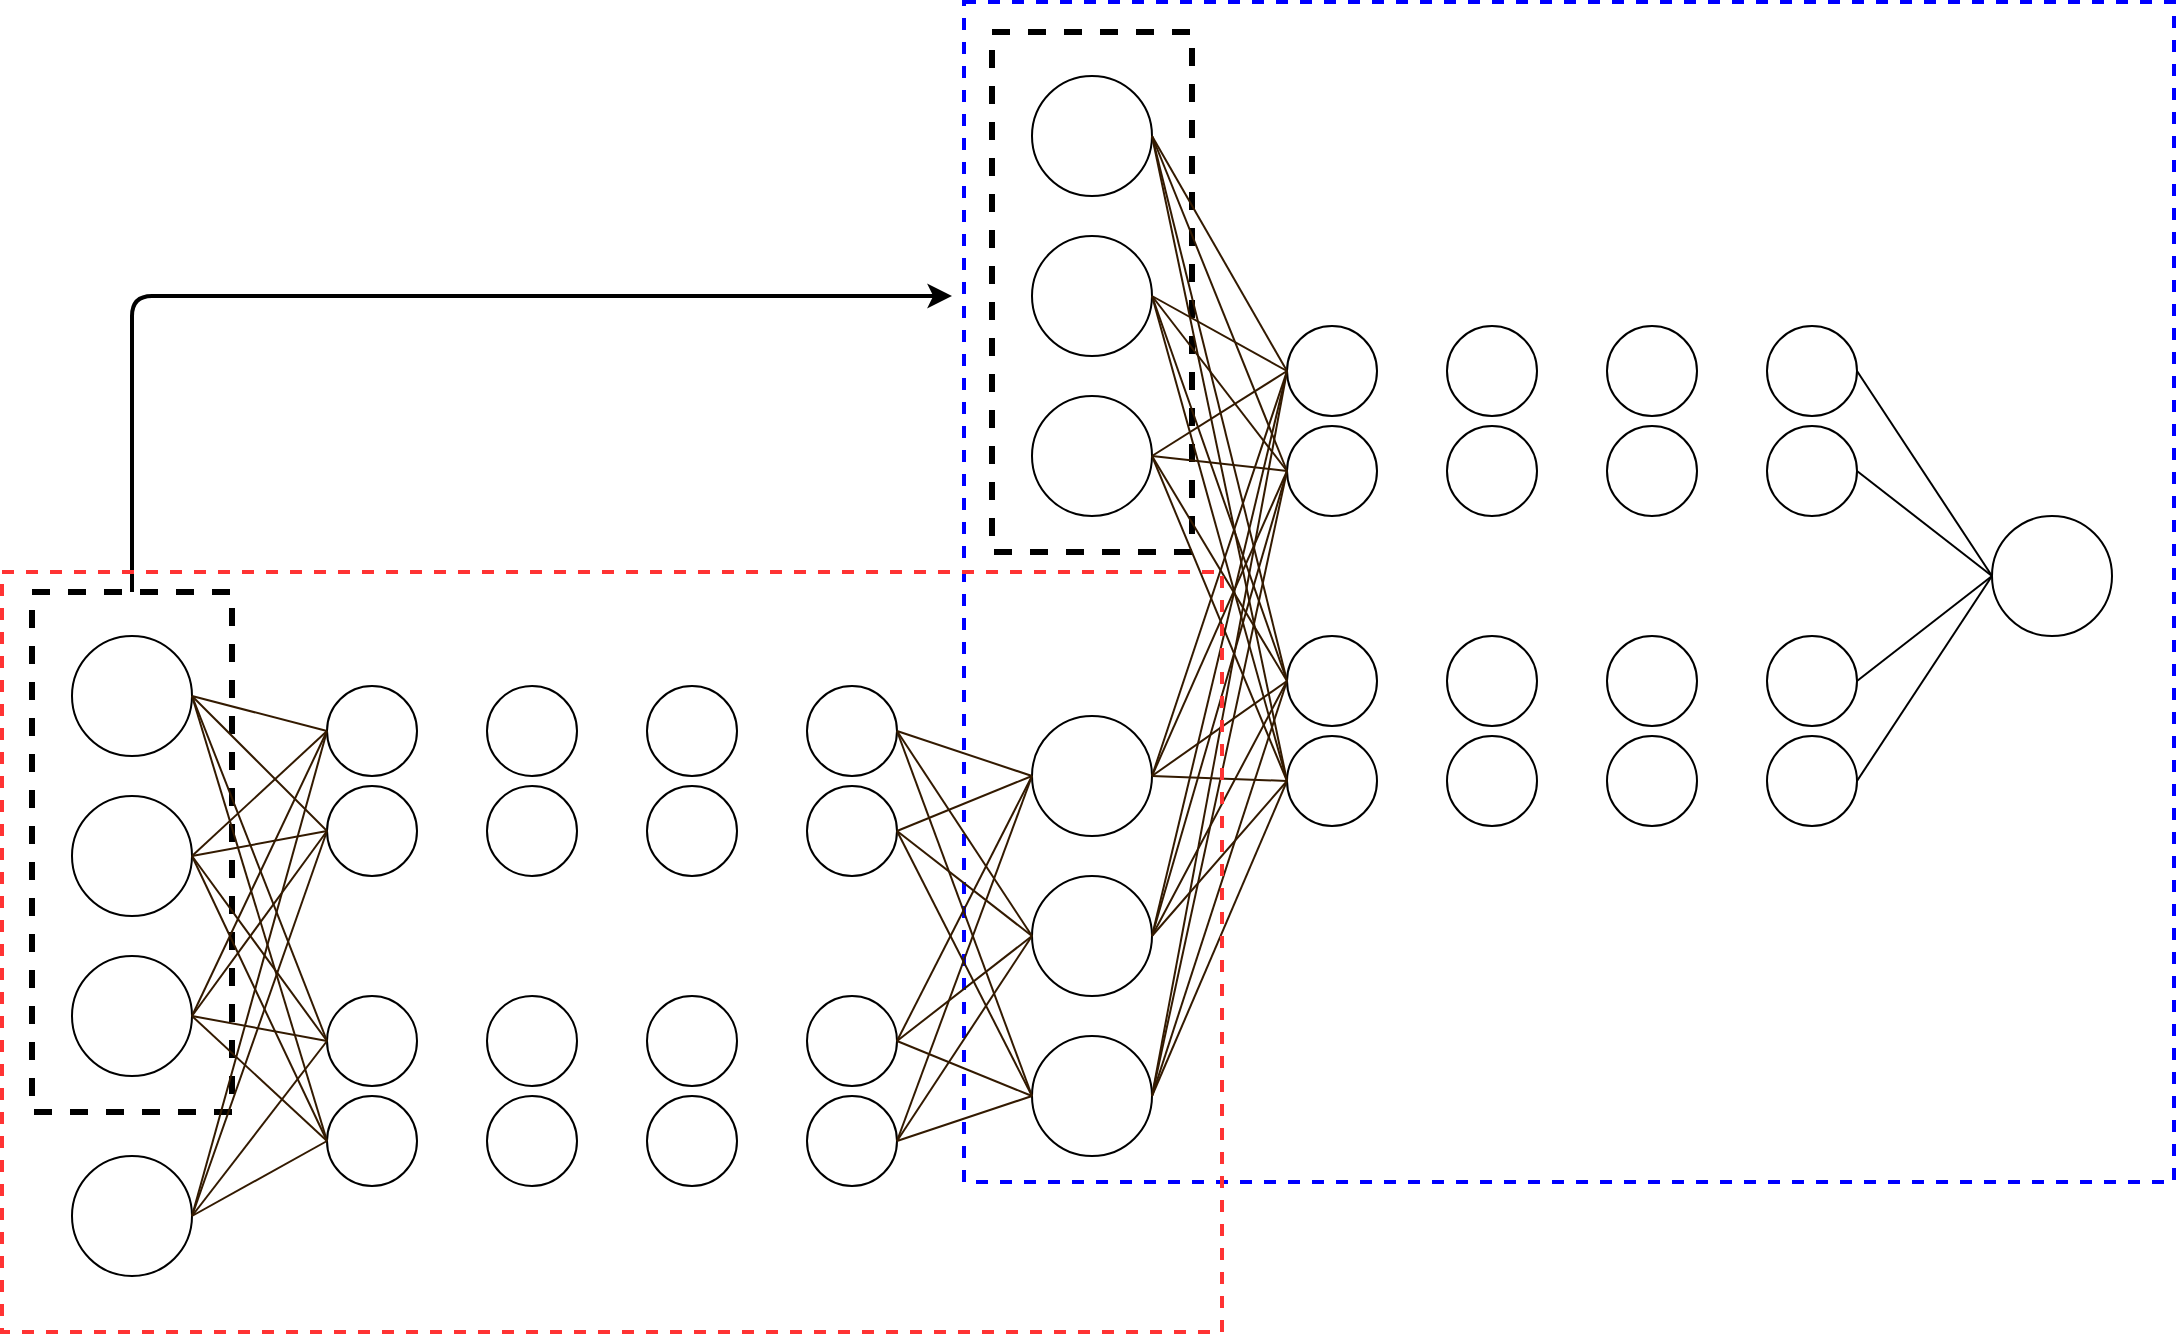 <mxfile version="15.1.4" type="github">
  <diagram id="Q3dzWEZGffisFMrJan4V" name="Page-1">
    <mxGraphModel dx="1422" dy="749" grid="0" gridSize="10" guides="1" tooltips="1" connect="1" arrows="1" fold="1" page="0" pageScale="1" pageWidth="1100" pageHeight="850" math="0" shadow="0">
      <root>
        <mxCell id="0" />
        <mxCell id="1" parent="0" />
        <mxCell id="KTEhq3X3tkaiahgWx3Sp-8" value="" style="ellipse;whiteSpace=wrap;html=1;aspect=fixed;" parent="1" vertex="1">
          <mxGeometry x="50" y="390" width="60" height="60" as="geometry" />
        </mxCell>
        <mxCell id="KTEhq3X3tkaiahgWx3Sp-13" value="" style="ellipse;whiteSpace=wrap;html=1;aspect=fixed;" parent="1" vertex="1">
          <mxGeometry x="50" y="470" width="60" height="60" as="geometry" />
        </mxCell>
        <mxCell id="KTEhq3X3tkaiahgWx3Sp-14" value="" style="ellipse;whiteSpace=wrap;html=1;aspect=fixed;" parent="1" vertex="1">
          <mxGeometry x="50" y="550" width="60" height="60" as="geometry" />
        </mxCell>
        <mxCell id="KTEhq3X3tkaiahgWx3Sp-15" value="" style="ellipse;whiteSpace=wrap;html=1;aspect=fixed;" parent="1" vertex="1">
          <mxGeometry x="50" y="650" width="60" height="60" as="geometry" />
        </mxCell>
        <mxCell id="KTEhq3X3tkaiahgWx3Sp-44" value="" style="ellipse;whiteSpace=wrap;html=1;aspect=fixed;" parent="1" vertex="1">
          <mxGeometry x="530" y="430" width="60" height="60" as="geometry" />
        </mxCell>
        <mxCell id="KTEhq3X3tkaiahgWx3Sp-45" value="" style="ellipse;whiteSpace=wrap;html=1;aspect=fixed;" parent="1" vertex="1">
          <mxGeometry x="530" y="510" width="60" height="60" as="geometry" />
        </mxCell>
        <mxCell id="KTEhq3X3tkaiahgWx3Sp-46" value="" style="ellipse;whiteSpace=wrap;html=1;aspect=fixed;" parent="1" vertex="1">
          <mxGeometry x="530" y="590" width="60" height="60" as="geometry" />
        </mxCell>
        <mxCell id="KTEhq3X3tkaiahgWx3Sp-48" value="" style="ellipse;whiteSpace=wrap;html=1;aspect=fixed;" parent="1" vertex="1">
          <mxGeometry x="530" y="110" width="60" height="60" as="geometry" />
        </mxCell>
        <mxCell id="KTEhq3X3tkaiahgWx3Sp-49" value="" style="ellipse;whiteSpace=wrap;html=1;aspect=fixed;" parent="1" vertex="1">
          <mxGeometry x="530" y="190" width="60" height="60" as="geometry" />
        </mxCell>
        <mxCell id="KTEhq3X3tkaiahgWx3Sp-50" value="" style="ellipse;whiteSpace=wrap;html=1;aspect=fixed;" parent="1" vertex="1">
          <mxGeometry x="530" y="270" width="60" height="60" as="geometry" />
        </mxCell>
        <mxCell id="KTEhq3X3tkaiahgWx3Sp-70" value="" style="ellipse;whiteSpace=wrap;html=1;aspect=fixed;" parent="1" vertex="1">
          <mxGeometry x="1010" y="330" width="60" height="60" as="geometry" />
        </mxCell>
        <mxCell id="KTEhq3X3tkaiahgWx3Sp-72" value="" style="edgeStyle=orthogonalEdgeStyle;endArrow=classic;html=1;exitX=0.5;exitY=0;exitDx=0;exitDy=0;rounded=1;strokeWidth=2;" parent="1" source="KTEhq3X3tkaiahgWx3Sp-73" edge="1">
          <mxGeometry width="50" height="50" relative="1" as="geometry">
            <mxPoint x="80" y="370" as="sourcePoint" />
            <mxPoint x="490" y="220" as="targetPoint" />
            <Array as="points">
              <mxPoint x="80" y="220" />
            </Array>
          </mxGeometry>
        </mxCell>
        <mxCell id="KTEhq3X3tkaiahgWx3Sp-73" value="" style="rounded=0;whiteSpace=wrap;html=1;gradientColor=none;fillColor=none;dashed=1;strokeWidth=3;" parent="1" vertex="1">
          <mxGeometry x="30" y="368" width="100" height="260" as="geometry" />
        </mxCell>
        <mxCell id="KTEhq3X3tkaiahgWx3Sp-74" value="" style="rounded=0;whiteSpace=wrap;html=1;gradientColor=none;fillColor=none;dashed=1;strokeWidth=3;" parent="1" vertex="1">
          <mxGeometry x="510" y="88" width="100" height="260" as="geometry" />
        </mxCell>
        <mxCell id="KTEhq3X3tkaiahgWx3Sp-243" value="" style="ellipse;whiteSpace=wrap;html=1;aspect=fixed;" parent="1" vertex="1">
          <mxGeometry x="417.5" y="415" width="45" height="45" as="geometry" />
        </mxCell>
        <mxCell id="KTEhq3X3tkaiahgWx3Sp-258" value="" style="ellipse;whiteSpace=wrap;html=1;aspect=fixed;" parent="1" vertex="1">
          <mxGeometry x="337.5" y="415" width="45" height="45" as="geometry" />
        </mxCell>
        <mxCell id="KTEhq3X3tkaiahgWx3Sp-259" value="" style="ellipse;whiteSpace=wrap;html=1;aspect=fixed;" parent="1" vertex="1">
          <mxGeometry x="257.5" y="415" width="45" height="45" as="geometry" />
        </mxCell>
        <mxCell id="KTEhq3X3tkaiahgWx3Sp-260" value="" style="ellipse;whiteSpace=wrap;html=1;aspect=fixed;" parent="1" vertex="1">
          <mxGeometry x="177.5" y="415" width="45" height="45" as="geometry" />
        </mxCell>
        <mxCell id="KTEhq3X3tkaiahgWx3Sp-261" value="" style="ellipse;whiteSpace=wrap;html=1;aspect=fixed;" parent="1" vertex="1">
          <mxGeometry x="417.5" y="465" width="45" height="45" as="geometry" />
        </mxCell>
        <mxCell id="KTEhq3X3tkaiahgWx3Sp-262" value="" style="ellipse;whiteSpace=wrap;html=1;aspect=fixed;" parent="1" vertex="1">
          <mxGeometry x="337.5" y="465" width="45" height="45" as="geometry" />
        </mxCell>
        <mxCell id="KTEhq3X3tkaiahgWx3Sp-263" value="" style="ellipse;whiteSpace=wrap;html=1;aspect=fixed;" parent="1" vertex="1">
          <mxGeometry x="257.5" y="465" width="45" height="45" as="geometry" />
        </mxCell>
        <mxCell id="KTEhq3X3tkaiahgWx3Sp-264" value="" style="ellipse;whiteSpace=wrap;html=1;aspect=fixed;" parent="1" vertex="1">
          <mxGeometry x="177.5" y="465" width="45" height="45" as="geometry" />
        </mxCell>
        <mxCell id="KTEhq3X3tkaiahgWx3Sp-265" value="" style="ellipse;whiteSpace=wrap;html=1;aspect=fixed;" parent="1" vertex="1">
          <mxGeometry x="417.5" y="620" width="45" height="45" as="geometry" />
        </mxCell>
        <mxCell id="KTEhq3X3tkaiahgWx3Sp-266" value="" style="ellipse;whiteSpace=wrap;html=1;aspect=fixed;" parent="1" vertex="1">
          <mxGeometry x="337.5" y="620" width="45" height="45" as="geometry" />
        </mxCell>
        <mxCell id="KTEhq3X3tkaiahgWx3Sp-267" value="" style="ellipse;whiteSpace=wrap;html=1;aspect=fixed;" parent="1" vertex="1">
          <mxGeometry x="257.5" y="620" width="45" height="45" as="geometry" />
        </mxCell>
        <mxCell id="KTEhq3X3tkaiahgWx3Sp-268" value="" style="ellipse;whiteSpace=wrap;html=1;aspect=fixed;" parent="1" vertex="1">
          <mxGeometry x="177.5" y="620" width="45" height="45" as="geometry" />
        </mxCell>
        <mxCell id="KTEhq3X3tkaiahgWx3Sp-269" value="" style="ellipse;whiteSpace=wrap;html=1;aspect=fixed;" parent="1" vertex="1">
          <mxGeometry x="417.5" y="570" width="45" height="45" as="geometry" />
        </mxCell>
        <mxCell id="KTEhq3X3tkaiahgWx3Sp-270" value="" style="ellipse;whiteSpace=wrap;html=1;aspect=fixed;" parent="1" vertex="1">
          <mxGeometry x="337.5" y="570" width="45" height="45" as="geometry" />
        </mxCell>
        <mxCell id="KTEhq3X3tkaiahgWx3Sp-271" value="" style="ellipse;whiteSpace=wrap;html=1;aspect=fixed;" parent="1" vertex="1">
          <mxGeometry x="257.5" y="570" width="45" height="45" as="geometry" />
        </mxCell>
        <mxCell id="KTEhq3X3tkaiahgWx3Sp-272" value="" style="ellipse;whiteSpace=wrap;html=1;aspect=fixed;" parent="1" vertex="1">
          <mxGeometry x="177.5" y="570" width="45" height="45" as="geometry" />
        </mxCell>
        <mxCell id="KTEhq3X3tkaiahgWx3Sp-274" value="" style="ellipse;whiteSpace=wrap;html=1;aspect=fixed;" parent="1" vertex="1">
          <mxGeometry x="897.5" y="235" width="45" height="45" as="geometry" />
        </mxCell>
        <mxCell id="KTEhq3X3tkaiahgWx3Sp-275" value="" style="ellipse;whiteSpace=wrap;html=1;aspect=fixed;" parent="1" vertex="1">
          <mxGeometry x="817.5" y="235" width="45" height="45" as="geometry" />
        </mxCell>
        <mxCell id="KTEhq3X3tkaiahgWx3Sp-276" value="" style="ellipse;whiteSpace=wrap;html=1;aspect=fixed;" parent="1" vertex="1">
          <mxGeometry x="737.5" y="235" width="45" height="45" as="geometry" />
        </mxCell>
        <mxCell id="KTEhq3X3tkaiahgWx3Sp-277" value="" style="ellipse;whiteSpace=wrap;html=1;aspect=fixed;" parent="1" vertex="1">
          <mxGeometry x="657.5" y="235" width="45" height="45" as="geometry" />
        </mxCell>
        <mxCell id="KTEhq3X3tkaiahgWx3Sp-278" value="" style="ellipse;whiteSpace=wrap;html=1;aspect=fixed;" parent="1" vertex="1">
          <mxGeometry x="897.5" y="285" width="45" height="45" as="geometry" />
        </mxCell>
        <mxCell id="KTEhq3X3tkaiahgWx3Sp-279" value="" style="ellipse;whiteSpace=wrap;html=1;aspect=fixed;" parent="1" vertex="1">
          <mxGeometry x="817.5" y="285" width="45" height="45" as="geometry" />
        </mxCell>
        <mxCell id="KTEhq3X3tkaiahgWx3Sp-280" value="" style="ellipse;whiteSpace=wrap;html=1;aspect=fixed;" parent="1" vertex="1">
          <mxGeometry x="737.5" y="285" width="45" height="45" as="geometry" />
        </mxCell>
        <mxCell id="KTEhq3X3tkaiahgWx3Sp-281" value="" style="ellipse;whiteSpace=wrap;html=1;aspect=fixed;" parent="1" vertex="1">
          <mxGeometry x="657.5" y="285" width="45" height="45" as="geometry" />
        </mxCell>
        <mxCell id="KTEhq3X3tkaiahgWx3Sp-282" value="" style="ellipse;whiteSpace=wrap;html=1;aspect=fixed;" parent="1" vertex="1">
          <mxGeometry x="897.5" y="440" width="45" height="45" as="geometry" />
        </mxCell>
        <mxCell id="KTEhq3X3tkaiahgWx3Sp-283" value="" style="ellipse;whiteSpace=wrap;html=1;aspect=fixed;" parent="1" vertex="1">
          <mxGeometry x="817.5" y="440" width="45" height="45" as="geometry" />
        </mxCell>
        <mxCell id="KTEhq3X3tkaiahgWx3Sp-284" value="" style="ellipse;whiteSpace=wrap;html=1;aspect=fixed;" parent="1" vertex="1">
          <mxGeometry x="737.5" y="440" width="45" height="45" as="geometry" />
        </mxCell>
        <mxCell id="KTEhq3X3tkaiahgWx3Sp-285" value="" style="ellipse;whiteSpace=wrap;html=1;aspect=fixed;" parent="1" vertex="1">
          <mxGeometry x="657.5" y="440" width="45" height="45" as="geometry" />
        </mxCell>
        <mxCell id="KTEhq3X3tkaiahgWx3Sp-286" value="" style="ellipse;whiteSpace=wrap;html=1;aspect=fixed;" parent="1" vertex="1">
          <mxGeometry x="897.5" y="390" width="45" height="45" as="geometry" />
        </mxCell>
        <mxCell id="KTEhq3X3tkaiahgWx3Sp-287" value="" style="ellipse;whiteSpace=wrap;html=1;aspect=fixed;" parent="1" vertex="1">
          <mxGeometry x="817.5" y="390" width="45" height="45" as="geometry" />
        </mxCell>
        <mxCell id="KTEhq3X3tkaiahgWx3Sp-288" value="" style="ellipse;whiteSpace=wrap;html=1;aspect=fixed;" parent="1" vertex="1">
          <mxGeometry x="737.5" y="390" width="45" height="45" as="geometry" />
        </mxCell>
        <mxCell id="KTEhq3X3tkaiahgWx3Sp-289" value="" style="ellipse;whiteSpace=wrap;html=1;aspect=fixed;" parent="1" vertex="1">
          <mxGeometry x="657.5" y="390" width="45" height="45" as="geometry" />
        </mxCell>
        <mxCell id="KTEhq3X3tkaiahgWx3Sp-291" value="" style="rounded=0;whiteSpace=wrap;html=1;gradientColor=none;fillColor=none;strokeWidth=2;strokeColor=#0000FF;dashed=1;" parent="1" vertex="1">
          <mxGeometry x="496" y="73" width="605" height="590" as="geometry" />
        </mxCell>
        <mxCell id="KTEhq3X3tkaiahgWx3Sp-295" value="" style="endArrow=none;html=1;exitX=1;exitY=0.5;exitDx=0;exitDy=0;entryX=0;entryY=0.5;entryDx=0;entryDy=0;strokeColor=#331A00;" parent="1" source="KTEhq3X3tkaiahgWx3Sp-8" target="KTEhq3X3tkaiahgWx3Sp-260" edge="1">
          <mxGeometry width="50" height="50" relative="1" as="geometry">
            <mxPoint x="190" y="360" as="sourcePoint" />
            <mxPoint x="240" y="470" as="targetPoint" />
          </mxGeometry>
        </mxCell>
        <mxCell id="KTEhq3X3tkaiahgWx3Sp-296" value="" style="endArrow=none;html=1;entryX=0;entryY=0.5;entryDx=0;entryDy=0;strokeColor=#331A00;" parent="1" target="KTEhq3X3tkaiahgWx3Sp-264" edge="1">
          <mxGeometry width="50" height="50" relative="1" as="geometry">
            <mxPoint x="110" y="420" as="sourcePoint" />
            <mxPoint x="187.5" y="447.5" as="targetPoint" />
          </mxGeometry>
        </mxCell>
        <mxCell id="KTEhq3X3tkaiahgWx3Sp-297" value="" style="endArrow=none;html=1;entryX=0;entryY=0.5;entryDx=0;entryDy=0;strokeColor=#331A00;" parent="1" target="KTEhq3X3tkaiahgWx3Sp-272" edge="1">
          <mxGeometry width="50" height="50" relative="1" as="geometry">
            <mxPoint x="110" y="420" as="sourcePoint" />
            <mxPoint x="187.5" y="497.5" as="targetPoint" />
          </mxGeometry>
        </mxCell>
        <mxCell id="KTEhq3X3tkaiahgWx3Sp-298" value="" style="endArrow=none;html=1;entryX=0;entryY=0.5;entryDx=0;entryDy=0;strokeColor=#331A00;" parent="1" target="KTEhq3X3tkaiahgWx3Sp-268" edge="1">
          <mxGeometry width="50" height="50" relative="1" as="geometry">
            <mxPoint x="110" y="420" as="sourcePoint" />
            <mxPoint x="187.5" y="602.5" as="targetPoint" />
          </mxGeometry>
        </mxCell>
        <mxCell id="KTEhq3X3tkaiahgWx3Sp-300" value="" style="endArrow=none;html=1;entryX=0;entryY=0.5;entryDx=0;entryDy=0;exitX=1;exitY=0.5;exitDx=0;exitDy=0;strokeColor=#331A00;" parent="1" source="KTEhq3X3tkaiahgWx3Sp-13" target="KTEhq3X3tkaiahgWx3Sp-264" edge="1">
          <mxGeometry width="50" height="50" relative="1" as="geometry">
            <mxPoint x="120" y="510" as="sourcePoint" />
            <mxPoint x="187.5" y="447.5" as="targetPoint" />
          </mxGeometry>
        </mxCell>
        <mxCell id="KTEhq3X3tkaiahgWx3Sp-301" value="" style="endArrow=none;html=1;entryX=0;entryY=0.5;entryDx=0;entryDy=0;exitX=1;exitY=0.5;exitDx=0;exitDy=0;strokeColor=#331A00;" parent="1" source="KTEhq3X3tkaiahgWx3Sp-13" target="KTEhq3X3tkaiahgWx3Sp-272" edge="1">
          <mxGeometry width="50" height="50" relative="1" as="geometry">
            <mxPoint x="120" y="510" as="sourcePoint" />
            <mxPoint x="187.5" y="497.5" as="targetPoint" />
          </mxGeometry>
        </mxCell>
        <mxCell id="KTEhq3X3tkaiahgWx3Sp-302" value="" style="endArrow=none;html=1;entryX=0;entryY=0.5;entryDx=0;entryDy=0;exitX=1;exitY=0.5;exitDx=0;exitDy=0;strokeColor=#331A00;" parent="1" source="KTEhq3X3tkaiahgWx3Sp-13" target="KTEhq3X3tkaiahgWx3Sp-268" edge="1">
          <mxGeometry width="50" height="50" relative="1" as="geometry">
            <mxPoint x="120" y="510" as="sourcePoint" />
            <mxPoint x="187.5" y="602.5" as="targetPoint" />
          </mxGeometry>
        </mxCell>
        <mxCell id="KTEhq3X3tkaiahgWx3Sp-303" value="" style="endArrow=none;html=1;entryX=0;entryY=0.5;entryDx=0;entryDy=0;exitX=1;exitY=0.5;exitDx=0;exitDy=0;strokeColor=#331A00;" parent="1" source="KTEhq3X3tkaiahgWx3Sp-14" target="KTEhq3X3tkaiahgWx3Sp-260" edge="1">
          <mxGeometry width="50" height="50" relative="1" as="geometry">
            <mxPoint x="120" y="510" as="sourcePoint" />
            <mxPoint x="187.5" y="447.5" as="targetPoint" />
          </mxGeometry>
        </mxCell>
        <mxCell id="KTEhq3X3tkaiahgWx3Sp-304" value="" style="endArrow=none;html=1;entryX=0;entryY=0.5;entryDx=0;entryDy=0;strokeColor=#331A00;" parent="1" target="KTEhq3X3tkaiahgWx3Sp-264" edge="1">
          <mxGeometry width="50" height="50" relative="1" as="geometry">
            <mxPoint x="110" y="580" as="sourcePoint" />
            <mxPoint x="187.5" y="447.5" as="targetPoint" />
          </mxGeometry>
        </mxCell>
        <mxCell id="KTEhq3X3tkaiahgWx3Sp-305" value="" style="endArrow=none;html=1;entryX=0;entryY=0.5;entryDx=0;entryDy=0;strokeColor=#331A00;" parent="1" target="KTEhq3X3tkaiahgWx3Sp-272" edge="1">
          <mxGeometry width="50" height="50" relative="1" as="geometry">
            <mxPoint x="110" y="580" as="sourcePoint" />
            <mxPoint x="187.5" y="497.5" as="targetPoint" />
          </mxGeometry>
        </mxCell>
        <mxCell id="KTEhq3X3tkaiahgWx3Sp-306" value="" style="endArrow=none;html=1;entryX=0;entryY=0.5;entryDx=0;entryDy=0;exitX=1;exitY=0.5;exitDx=0;exitDy=0;strokeColor=#331A00;" parent="1" source="KTEhq3X3tkaiahgWx3Sp-14" target="KTEhq3X3tkaiahgWx3Sp-268" edge="1">
          <mxGeometry width="50" height="50" relative="1" as="geometry">
            <mxPoint x="120" y="590" as="sourcePoint" />
            <mxPoint x="187.5" y="602.5" as="targetPoint" />
          </mxGeometry>
        </mxCell>
        <mxCell id="KTEhq3X3tkaiahgWx3Sp-307" value="" style="endArrow=none;html=1;entryX=0;entryY=0.5;entryDx=0;entryDy=0;exitX=1;exitY=0.5;exitDx=0;exitDy=0;strokeColor=#331A00;" parent="1" source="KTEhq3X3tkaiahgWx3Sp-15" target="KTEhq3X3tkaiahgWx3Sp-260" edge="1">
          <mxGeometry width="50" height="50" relative="1" as="geometry">
            <mxPoint x="120" y="590" as="sourcePoint" />
            <mxPoint x="187.5" y="447.5" as="targetPoint" />
          </mxGeometry>
        </mxCell>
        <mxCell id="KTEhq3X3tkaiahgWx3Sp-308" value="" style="endArrow=none;html=1;entryX=0;entryY=0.5;entryDx=0;entryDy=0;strokeColor=#331A00;" parent="1" target="KTEhq3X3tkaiahgWx3Sp-264" edge="1">
          <mxGeometry width="50" height="50" relative="1" as="geometry">
            <mxPoint x="110" y="680" as="sourcePoint" />
            <mxPoint x="187.5" y="447.5" as="targetPoint" />
          </mxGeometry>
        </mxCell>
        <mxCell id="KTEhq3X3tkaiahgWx3Sp-309" value="" style="endArrow=none;html=1;entryX=0;entryY=0.5;entryDx=0;entryDy=0;exitX=1;exitY=0.5;exitDx=0;exitDy=0;strokeColor=#331A00;" parent="1" source="KTEhq3X3tkaiahgWx3Sp-15" target="KTEhq3X3tkaiahgWx3Sp-272" edge="1">
          <mxGeometry width="50" height="50" relative="1" as="geometry">
            <mxPoint x="120" y="690" as="sourcePoint" />
            <mxPoint x="187.5" y="497.5" as="targetPoint" />
          </mxGeometry>
        </mxCell>
        <mxCell id="KTEhq3X3tkaiahgWx3Sp-310" value="" style="endArrow=none;html=1;entryX=0;entryY=0.5;entryDx=0;entryDy=0;strokeColor=#331A00;" parent="1" target="KTEhq3X3tkaiahgWx3Sp-268" edge="1">
          <mxGeometry width="50" height="50" relative="1" as="geometry">
            <mxPoint x="110" y="680" as="sourcePoint" />
            <mxPoint x="187.5" y="602.5" as="targetPoint" />
          </mxGeometry>
        </mxCell>
        <mxCell id="KTEhq3X3tkaiahgWx3Sp-311" value="" style="endArrow=none;html=1;entryX=0;entryY=0.5;entryDx=0;entryDy=0;exitX=1;exitY=0.5;exitDx=0;exitDy=0;strokeColor=#331A00;" parent="1" source="KTEhq3X3tkaiahgWx3Sp-243" target="KTEhq3X3tkaiahgWx3Sp-44" edge="1">
          <mxGeometry width="50" height="50" relative="1" as="geometry">
            <mxPoint x="500" y="430" as="sourcePoint" />
            <mxPoint x="530" y="458" as="targetPoint" />
          </mxGeometry>
        </mxCell>
        <mxCell id="KTEhq3X3tkaiahgWx3Sp-312" value="" style="endArrow=none;html=1;entryX=0;entryY=0.5;entryDx=0;entryDy=0;exitX=1;exitY=0.5;exitDx=0;exitDy=0;strokeColor=#331A00;" parent="1" source="KTEhq3X3tkaiahgWx3Sp-243" target="KTEhq3X3tkaiahgWx3Sp-45" edge="1">
          <mxGeometry width="50" height="50" relative="1" as="geometry">
            <mxPoint x="472.5" y="447.5" as="sourcePoint" />
            <mxPoint x="540" y="470" as="targetPoint" />
          </mxGeometry>
        </mxCell>
        <mxCell id="KTEhq3X3tkaiahgWx3Sp-313" value="" style="endArrow=none;html=1;entryX=0;entryY=0.5;entryDx=0;entryDy=0;exitX=1;exitY=0.5;exitDx=0;exitDy=0;strokeColor=#331A00;" parent="1" source="KTEhq3X3tkaiahgWx3Sp-243" target="KTEhq3X3tkaiahgWx3Sp-46" edge="1">
          <mxGeometry width="50" height="50" relative="1" as="geometry">
            <mxPoint x="472.5" y="447.5" as="sourcePoint" />
            <mxPoint x="540" y="550" as="targetPoint" />
          </mxGeometry>
        </mxCell>
        <mxCell id="KTEhq3X3tkaiahgWx3Sp-314" value="" style="endArrow=none;html=1;entryX=0;entryY=0.5;entryDx=0;entryDy=0;exitX=1;exitY=0.5;exitDx=0;exitDy=0;strokeColor=#331A00;" parent="1" source="KTEhq3X3tkaiahgWx3Sp-261" target="KTEhq3X3tkaiahgWx3Sp-44" edge="1">
          <mxGeometry width="50" height="50" relative="1" as="geometry">
            <mxPoint x="472.5" y="447.5" as="sourcePoint" />
            <mxPoint x="540" y="470" as="targetPoint" />
          </mxGeometry>
        </mxCell>
        <mxCell id="KTEhq3X3tkaiahgWx3Sp-315" value="" style="endArrow=none;html=1;entryX=0;entryY=0.5;entryDx=0;entryDy=0;exitX=1;exitY=0.5;exitDx=0;exitDy=0;strokeColor=#331A00;" parent="1" source="KTEhq3X3tkaiahgWx3Sp-269" target="KTEhq3X3tkaiahgWx3Sp-44" edge="1">
          <mxGeometry width="50" height="50" relative="1" as="geometry">
            <mxPoint x="472.5" y="497.5" as="sourcePoint" />
            <mxPoint x="540" y="470" as="targetPoint" />
          </mxGeometry>
        </mxCell>
        <mxCell id="KTEhq3X3tkaiahgWx3Sp-316" value="" style="endArrow=none;html=1;entryX=0;entryY=0.5;entryDx=0;entryDy=0;exitX=1;exitY=0.5;exitDx=0;exitDy=0;strokeColor=#331A00;" parent="1" source="KTEhq3X3tkaiahgWx3Sp-265" target="KTEhq3X3tkaiahgWx3Sp-44" edge="1">
          <mxGeometry width="50" height="50" relative="1" as="geometry">
            <mxPoint x="472.5" y="602.5" as="sourcePoint" />
            <mxPoint x="540" y="470" as="targetPoint" />
          </mxGeometry>
        </mxCell>
        <mxCell id="KTEhq3X3tkaiahgWx3Sp-317" value="" style="endArrow=none;html=1;entryX=0;entryY=0.5;entryDx=0;entryDy=0;exitX=1;exitY=0.5;exitDx=0;exitDy=0;strokeColor=#331A00;" parent="1" source="KTEhq3X3tkaiahgWx3Sp-261" target="KTEhq3X3tkaiahgWx3Sp-45" edge="1">
          <mxGeometry width="50" height="50" relative="1" as="geometry">
            <mxPoint x="472.5" y="497.5" as="sourcePoint" />
            <mxPoint x="540" y="470" as="targetPoint" />
          </mxGeometry>
        </mxCell>
        <mxCell id="KTEhq3X3tkaiahgWx3Sp-318" value="" style="endArrow=none;html=1;entryX=0;entryY=0.5;entryDx=0;entryDy=0;exitX=1;exitY=0.5;exitDx=0;exitDy=0;strokeColor=#331A00;" parent="1" source="KTEhq3X3tkaiahgWx3Sp-261" target="KTEhq3X3tkaiahgWx3Sp-46" edge="1">
          <mxGeometry width="50" height="50" relative="1" as="geometry">
            <mxPoint x="472.5" y="497.5" as="sourcePoint" />
            <mxPoint x="540" y="550" as="targetPoint" />
          </mxGeometry>
        </mxCell>
        <mxCell id="KTEhq3X3tkaiahgWx3Sp-319" value="" style="endArrow=none;html=1;entryX=0;entryY=0.5;entryDx=0;entryDy=0;exitX=1;exitY=0.5;exitDx=0;exitDy=0;strokeColor=#331A00;" parent="1" source="KTEhq3X3tkaiahgWx3Sp-269" target="KTEhq3X3tkaiahgWx3Sp-45" edge="1">
          <mxGeometry width="50" height="50" relative="1" as="geometry">
            <mxPoint x="472.5" y="602.5" as="sourcePoint" />
            <mxPoint x="540" y="470" as="targetPoint" />
          </mxGeometry>
        </mxCell>
        <mxCell id="KTEhq3X3tkaiahgWx3Sp-320" value="" style="endArrow=none;html=1;entryX=0;entryY=0.5;entryDx=0;entryDy=0;exitX=1;exitY=0.5;exitDx=0;exitDy=0;strokeColor=#331A00;" parent="1" source="KTEhq3X3tkaiahgWx3Sp-269" target="KTEhq3X3tkaiahgWx3Sp-46" edge="1">
          <mxGeometry width="50" height="50" relative="1" as="geometry">
            <mxPoint x="472.5" y="602.5" as="sourcePoint" />
            <mxPoint x="540" y="550" as="targetPoint" />
          </mxGeometry>
        </mxCell>
        <mxCell id="KTEhq3X3tkaiahgWx3Sp-321" value="" style="endArrow=none;html=1;entryX=0;entryY=0.5;entryDx=0;entryDy=0;exitX=1;exitY=0.5;exitDx=0;exitDy=0;strokeColor=#331A00;" parent="1" source="KTEhq3X3tkaiahgWx3Sp-265" target="KTEhq3X3tkaiahgWx3Sp-45" edge="1">
          <mxGeometry width="50" height="50" relative="1" as="geometry">
            <mxPoint x="460" y="640" as="sourcePoint" />
            <mxPoint x="540" y="470" as="targetPoint" />
          </mxGeometry>
        </mxCell>
        <mxCell id="KTEhq3X3tkaiahgWx3Sp-322" value="" style="endArrow=none;html=1;exitX=1;exitY=0.5;exitDx=0;exitDy=0;strokeColor=#331A00;" parent="1" source="KTEhq3X3tkaiahgWx3Sp-265" edge="1">
          <mxGeometry width="50" height="50" relative="1" as="geometry">
            <mxPoint x="472.5" y="652.5" as="sourcePoint" />
            <mxPoint x="530" y="620" as="targetPoint" />
          </mxGeometry>
        </mxCell>
        <mxCell id="KTEhq3X3tkaiahgWx3Sp-323" value="" style="endArrow=none;html=1;entryX=0;entryY=0.5;entryDx=0;entryDy=0;exitX=1;exitY=0.5;exitDx=0;exitDy=0;strokeColor=#331A00;" parent="1" source="KTEhq3X3tkaiahgWx3Sp-48" target="KTEhq3X3tkaiahgWx3Sp-277" edge="1">
          <mxGeometry width="50" height="50" relative="1" as="geometry">
            <mxPoint x="590.0" y="262.5" as="sourcePoint" />
            <mxPoint x="657.5" y="285" as="targetPoint" />
          </mxGeometry>
        </mxCell>
        <mxCell id="KTEhq3X3tkaiahgWx3Sp-325" value="" style="endArrow=none;html=1;entryX=0;entryY=0.5;entryDx=0;entryDy=0;exitX=1;exitY=0.5;exitDx=0;exitDy=0;strokeColor=#331A00;" parent="1" source="KTEhq3X3tkaiahgWx3Sp-48" target="KTEhq3X3tkaiahgWx3Sp-281" edge="1">
          <mxGeometry width="50" height="50" relative="1" as="geometry">
            <mxPoint x="600" y="150" as="sourcePoint" />
            <mxPoint x="667.5" y="267.5" as="targetPoint" />
          </mxGeometry>
        </mxCell>
        <mxCell id="KTEhq3X3tkaiahgWx3Sp-326" value="" style="endArrow=none;html=1;entryX=0;entryY=0.5;entryDx=0;entryDy=0;exitX=1;exitY=0.5;exitDx=0;exitDy=0;strokeColor=#331A00;" parent="1" source="KTEhq3X3tkaiahgWx3Sp-48" target="KTEhq3X3tkaiahgWx3Sp-289" edge="1">
          <mxGeometry width="50" height="50" relative="1" as="geometry">
            <mxPoint x="600" y="150" as="sourcePoint" />
            <mxPoint x="667.5" y="317.5" as="targetPoint" />
          </mxGeometry>
        </mxCell>
        <mxCell id="KTEhq3X3tkaiahgWx3Sp-327" value="" style="endArrow=none;html=1;entryX=0;entryY=0.5;entryDx=0;entryDy=0;exitX=1;exitY=0.5;exitDx=0;exitDy=0;strokeColor=#331A00;" parent="1" source="KTEhq3X3tkaiahgWx3Sp-48" target="KTEhq3X3tkaiahgWx3Sp-285" edge="1">
          <mxGeometry width="50" height="50" relative="1" as="geometry">
            <mxPoint x="600" y="150" as="sourcePoint" />
            <mxPoint x="667.5" y="422.5" as="targetPoint" />
          </mxGeometry>
        </mxCell>
        <mxCell id="KTEhq3X3tkaiahgWx3Sp-328" value="" style="endArrow=none;html=1;entryX=0;entryY=0.5;entryDx=0;entryDy=0;exitX=1;exitY=0.5;exitDx=0;exitDy=0;strokeColor=#331A00;" parent="1" source="KTEhq3X3tkaiahgWx3Sp-49" target="KTEhq3X3tkaiahgWx3Sp-277" edge="1">
          <mxGeometry width="50" height="50" relative="1" as="geometry">
            <mxPoint x="600" y="150" as="sourcePoint" />
            <mxPoint x="667.5" y="267.5" as="targetPoint" />
          </mxGeometry>
        </mxCell>
        <mxCell id="KTEhq3X3tkaiahgWx3Sp-329" value="" style="endArrow=none;html=1;entryX=0;entryY=0.5;entryDx=0;entryDy=0;exitX=1;exitY=0.5;exitDx=0;exitDy=0;strokeColor=#331A00;" parent="1" source="KTEhq3X3tkaiahgWx3Sp-49" target="KTEhq3X3tkaiahgWx3Sp-281" edge="1">
          <mxGeometry width="50" height="50" relative="1" as="geometry">
            <mxPoint x="600" y="230" as="sourcePoint" />
            <mxPoint x="667.5" y="267.5" as="targetPoint" />
          </mxGeometry>
        </mxCell>
        <mxCell id="KTEhq3X3tkaiahgWx3Sp-330" value="" style="endArrow=none;html=1;entryX=0;entryY=0.5;entryDx=0;entryDy=0;exitX=1;exitY=0.5;exitDx=0;exitDy=0;strokeColor=#331A00;" parent="1" source="KTEhq3X3tkaiahgWx3Sp-49" target="KTEhq3X3tkaiahgWx3Sp-289" edge="1">
          <mxGeometry width="50" height="50" relative="1" as="geometry">
            <mxPoint x="600" y="230" as="sourcePoint" />
            <mxPoint x="667.5" y="317.5" as="targetPoint" />
          </mxGeometry>
        </mxCell>
        <mxCell id="KTEhq3X3tkaiahgWx3Sp-331" value="" style="endArrow=none;html=1;entryX=0;entryY=0.5;entryDx=0;entryDy=0;exitX=1;exitY=0.5;exitDx=0;exitDy=0;strokeColor=#331A00;" parent="1" source="KTEhq3X3tkaiahgWx3Sp-49" target="KTEhq3X3tkaiahgWx3Sp-285" edge="1">
          <mxGeometry width="50" height="50" relative="1" as="geometry">
            <mxPoint x="600" y="230" as="sourcePoint" />
            <mxPoint x="667.5" y="422.5" as="targetPoint" />
          </mxGeometry>
        </mxCell>
        <mxCell id="KTEhq3X3tkaiahgWx3Sp-332" value="" style="endArrow=none;html=1;entryX=0;entryY=0.5;entryDx=0;entryDy=0;exitX=1;exitY=0.5;exitDx=0;exitDy=0;strokeColor=#331A00;" parent="1" source="KTEhq3X3tkaiahgWx3Sp-50" target="KTEhq3X3tkaiahgWx3Sp-277" edge="1">
          <mxGeometry width="50" height="50" relative="1" as="geometry">
            <mxPoint x="600" y="150" as="sourcePoint" />
            <mxPoint x="667.5" y="267.5" as="targetPoint" />
          </mxGeometry>
        </mxCell>
        <mxCell id="KTEhq3X3tkaiahgWx3Sp-333" value="" style="endArrow=none;html=1;entryX=0;entryY=0.5;entryDx=0;entryDy=0;exitX=1;exitY=0.5;exitDx=0;exitDy=0;strokeColor=#331A00;" parent="1" source="KTEhq3X3tkaiahgWx3Sp-50" target="KTEhq3X3tkaiahgWx3Sp-281" edge="1">
          <mxGeometry width="50" height="50" relative="1" as="geometry">
            <mxPoint x="600" y="310" as="sourcePoint" />
            <mxPoint x="667.5" y="267.5" as="targetPoint" />
          </mxGeometry>
        </mxCell>
        <mxCell id="KTEhq3X3tkaiahgWx3Sp-334" value="" style="endArrow=none;html=1;entryX=0;entryY=0.5;entryDx=0;entryDy=0;exitX=1;exitY=0.5;exitDx=0;exitDy=0;strokeColor=#331A00;" parent="1" source="KTEhq3X3tkaiahgWx3Sp-50" target="KTEhq3X3tkaiahgWx3Sp-289" edge="1">
          <mxGeometry width="50" height="50" relative="1" as="geometry">
            <mxPoint x="600" y="310" as="sourcePoint" />
            <mxPoint x="667.5" y="317.5" as="targetPoint" />
          </mxGeometry>
        </mxCell>
        <mxCell id="KTEhq3X3tkaiahgWx3Sp-335" value="" style="endArrow=none;html=1;entryX=0;entryY=0.5;entryDx=0;entryDy=0;exitX=1;exitY=0.5;exitDx=0;exitDy=0;strokeColor=#331A00;" parent="1" source="KTEhq3X3tkaiahgWx3Sp-50" target="KTEhq3X3tkaiahgWx3Sp-285" edge="1">
          <mxGeometry width="50" height="50" relative="1" as="geometry">
            <mxPoint x="600" y="310" as="sourcePoint" />
            <mxPoint x="667.5" y="422.5" as="targetPoint" />
          </mxGeometry>
        </mxCell>
        <mxCell id="KTEhq3X3tkaiahgWx3Sp-336" value="" style="endArrow=none;html=1;entryX=0;entryY=0.5;entryDx=0;entryDy=0;exitX=1;exitY=0.5;exitDx=0;exitDy=0;strokeColor=#331A00;" parent="1" source="KTEhq3X3tkaiahgWx3Sp-44" target="KTEhq3X3tkaiahgWx3Sp-277" edge="1">
          <mxGeometry width="50" height="50" relative="1" as="geometry">
            <mxPoint x="600" y="310" as="sourcePoint" />
            <mxPoint x="667.5" y="267.5" as="targetPoint" />
          </mxGeometry>
        </mxCell>
        <mxCell id="KTEhq3X3tkaiahgWx3Sp-337" value="" style="endArrow=none;html=1;entryX=0;entryY=0.5;entryDx=0;entryDy=0;strokeColor=#331A00;" parent="1" target="KTEhq3X3tkaiahgWx3Sp-281" edge="1">
          <mxGeometry width="50" height="50" relative="1" as="geometry">
            <mxPoint x="590" y="460" as="sourcePoint" />
            <mxPoint x="667.5" y="267.5" as="targetPoint" />
          </mxGeometry>
        </mxCell>
        <mxCell id="KTEhq3X3tkaiahgWx3Sp-338" value="" style="endArrow=none;html=1;entryX=0;entryY=0.5;entryDx=0;entryDy=0;exitX=1;exitY=0.5;exitDx=0;exitDy=0;strokeColor=#331A00;" parent="1" source="KTEhq3X3tkaiahgWx3Sp-44" target="KTEhq3X3tkaiahgWx3Sp-289" edge="1">
          <mxGeometry width="50" height="50" relative="1" as="geometry">
            <mxPoint x="600" y="470" as="sourcePoint" />
            <mxPoint x="667.5" y="317.5" as="targetPoint" />
          </mxGeometry>
        </mxCell>
        <mxCell id="KTEhq3X3tkaiahgWx3Sp-339" value="" style="endArrow=none;html=1;entryX=0;entryY=0.5;entryDx=0;entryDy=0;exitX=1;exitY=0.5;exitDx=0;exitDy=0;strokeColor=#331A00;" parent="1" source="KTEhq3X3tkaiahgWx3Sp-44" target="KTEhq3X3tkaiahgWx3Sp-285" edge="1">
          <mxGeometry width="50" height="50" relative="1" as="geometry">
            <mxPoint x="600" y="470" as="sourcePoint" />
            <mxPoint x="667.5" y="422.5" as="targetPoint" />
          </mxGeometry>
        </mxCell>
        <mxCell id="KTEhq3X3tkaiahgWx3Sp-340" value="" style="endArrow=none;html=1;entryX=0;entryY=0.5;entryDx=0;entryDy=0;exitX=1;exitY=0.5;exitDx=0;exitDy=0;strokeColor=#331A00;" parent="1" source="KTEhq3X3tkaiahgWx3Sp-45" target="KTEhq3X3tkaiahgWx3Sp-277" edge="1">
          <mxGeometry width="50" height="50" relative="1" as="geometry">
            <mxPoint x="600" y="470" as="sourcePoint" />
            <mxPoint x="667.5" y="267.5" as="targetPoint" />
          </mxGeometry>
        </mxCell>
        <mxCell id="KTEhq3X3tkaiahgWx3Sp-341" value="" style="endArrow=none;html=1;entryX=0;entryY=0.5;entryDx=0;entryDy=0;exitX=1;exitY=0.5;exitDx=0;exitDy=0;strokeColor=#331A00;" parent="1" source="KTEhq3X3tkaiahgWx3Sp-45" target="KTEhq3X3tkaiahgWx3Sp-281" edge="1">
          <mxGeometry width="50" height="50" relative="1" as="geometry">
            <mxPoint x="600" y="550" as="sourcePoint" />
            <mxPoint x="667.5" y="267.5" as="targetPoint" />
          </mxGeometry>
        </mxCell>
        <mxCell id="KTEhq3X3tkaiahgWx3Sp-342" value="" style="endArrow=none;html=1;entryX=0;entryY=0.5;entryDx=0;entryDy=0;exitX=1;exitY=0.5;exitDx=0;exitDy=0;strokeColor=#331A00;" parent="1" source="KTEhq3X3tkaiahgWx3Sp-45" target="KTEhq3X3tkaiahgWx3Sp-289" edge="1">
          <mxGeometry width="50" height="50" relative="1" as="geometry">
            <mxPoint x="600" y="550" as="sourcePoint" />
            <mxPoint x="667.5" y="317.5" as="targetPoint" />
          </mxGeometry>
        </mxCell>
        <mxCell id="KTEhq3X3tkaiahgWx3Sp-343" value="" style="endArrow=none;html=1;entryX=0;entryY=0.5;entryDx=0;entryDy=0;exitX=1;exitY=0.5;exitDx=0;exitDy=0;strokeColor=#331A00;" parent="1" source="KTEhq3X3tkaiahgWx3Sp-45" target="KTEhq3X3tkaiahgWx3Sp-285" edge="1">
          <mxGeometry width="50" height="50" relative="1" as="geometry">
            <mxPoint x="600" y="550" as="sourcePoint" />
            <mxPoint x="667.5" y="422.5" as="targetPoint" />
          </mxGeometry>
        </mxCell>
        <mxCell id="KTEhq3X3tkaiahgWx3Sp-344" value="" style="endArrow=none;html=1;entryX=0;entryY=0.5;entryDx=0;entryDy=0;exitX=1;exitY=0.5;exitDx=0;exitDy=0;strokeColor=#331A00;" parent="1" source="KTEhq3X3tkaiahgWx3Sp-46" target="KTEhq3X3tkaiahgWx3Sp-277" edge="1">
          <mxGeometry width="50" height="50" relative="1" as="geometry">
            <mxPoint x="600" y="550" as="sourcePoint" />
            <mxPoint x="667.5" y="267.5" as="targetPoint" />
          </mxGeometry>
        </mxCell>
        <mxCell id="KTEhq3X3tkaiahgWx3Sp-345" value="" style="endArrow=none;html=1;exitX=1;exitY=0.5;exitDx=0;exitDy=0;entryX=0;entryY=0.5;entryDx=0;entryDy=0;strokeColor=#331A00;" parent="1" source="KTEhq3X3tkaiahgWx3Sp-46" target="KTEhq3X3tkaiahgWx3Sp-281" edge="1">
          <mxGeometry width="50" height="50" relative="1" as="geometry">
            <mxPoint x="600" y="630" as="sourcePoint" />
            <mxPoint x="660" y="310" as="targetPoint" />
          </mxGeometry>
        </mxCell>
        <mxCell id="KTEhq3X3tkaiahgWx3Sp-346" value="" style="endArrow=none;html=1;exitX=1;exitY=0.5;exitDx=0;exitDy=0;entryX=0;entryY=0.5;entryDx=0;entryDy=0;strokeColor=#331A00;" parent="1" source="KTEhq3X3tkaiahgWx3Sp-46" target="KTEhq3X3tkaiahgWx3Sp-289" edge="1">
          <mxGeometry width="50" height="50" relative="1" as="geometry">
            <mxPoint x="600" y="630" as="sourcePoint" />
            <mxPoint x="670" y="320" as="targetPoint" />
          </mxGeometry>
        </mxCell>
        <mxCell id="KTEhq3X3tkaiahgWx3Sp-347" value="" style="endArrow=none;html=1;entryX=0;entryY=0.5;entryDx=0;entryDy=0;strokeColor=#331A00;" parent="1" target="KTEhq3X3tkaiahgWx3Sp-285" edge="1">
          <mxGeometry width="50" height="50" relative="1" as="geometry">
            <mxPoint x="590" y="620" as="sourcePoint" />
            <mxPoint x="667.5" y="422.5" as="targetPoint" />
          </mxGeometry>
        </mxCell>
        <mxCell id="KTEhq3X3tkaiahgWx3Sp-348" value="" style="endArrow=none;html=1;strokeColor=#000000;exitX=1;exitY=0.5;exitDx=0;exitDy=0;entryX=0;entryY=0.5;entryDx=0;entryDy=0;" parent="1" source="KTEhq3X3tkaiahgWx3Sp-274" target="KTEhq3X3tkaiahgWx3Sp-70" edge="1">
          <mxGeometry width="50" height="50" relative="1" as="geometry">
            <mxPoint x="990" y="260" as="sourcePoint" />
            <mxPoint x="1010" y="300" as="targetPoint" />
          </mxGeometry>
        </mxCell>
        <mxCell id="KTEhq3X3tkaiahgWx3Sp-349" value="" style="endArrow=none;html=1;strokeColor=#000000;exitX=1;exitY=0.5;exitDx=0;exitDy=0;" parent="1" source="KTEhq3X3tkaiahgWx3Sp-278" edge="1">
          <mxGeometry width="50" height="50" relative="1" as="geometry">
            <mxPoint x="952.5" y="270" as="sourcePoint" />
            <mxPoint x="1010" y="360" as="targetPoint" />
          </mxGeometry>
        </mxCell>
        <mxCell id="KTEhq3X3tkaiahgWx3Sp-350" value="" style="endArrow=none;html=1;strokeColor=#000000;exitX=1;exitY=0.5;exitDx=0;exitDy=0;entryX=0;entryY=0.5;entryDx=0;entryDy=0;" parent="1" source="KTEhq3X3tkaiahgWx3Sp-286" target="KTEhq3X3tkaiahgWx3Sp-70" edge="1">
          <mxGeometry width="50" height="50" relative="1" as="geometry">
            <mxPoint x="952.5" y="317.5" as="sourcePoint" />
            <mxPoint x="1020" y="370" as="targetPoint" />
          </mxGeometry>
        </mxCell>
        <mxCell id="KTEhq3X3tkaiahgWx3Sp-351" value="" style="endArrow=none;html=1;strokeColor=#000000;exitX=1;exitY=0.5;exitDx=0;exitDy=0;entryX=0;entryY=0.5;entryDx=0;entryDy=0;" parent="1" source="KTEhq3X3tkaiahgWx3Sp-282" target="KTEhq3X3tkaiahgWx3Sp-70" edge="1">
          <mxGeometry width="50" height="50" relative="1" as="geometry">
            <mxPoint x="952.5" y="422.5" as="sourcePoint" />
            <mxPoint x="1020" y="370" as="targetPoint" />
          </mxGeometry>
        </mxCell>
        <mxCell id="KTEhq3X3tkaiahgWx3Sp-290" value="" style="rounded=0;whiteSpace=wrap;html=1;gradientColor=none;fillColor=none;dashed=1;strokeWidth=2;strokeColor=#FF3333;" parent="1" vertex="1">
          <mxGeometry x="15" y="358" width="610" height="380" as="geometry" />
        </mxCell>
        <mxCell id="KTEhq3X3tkaiahgWx3Sp-353" value="" style="endArrow=none;html=1;entryX=0;entryY=0.5;entryDx=0;entryDy=0;strokeColor=#331A00;" parent="1" target="KTEhq3X3tkaiahgWx3Sp-260" edge="1">
          <mxGeometry width="50" height="50" relative="1" as="geometry">
            <mxPoint x="110" y="500" as="sourcePoint" />
            <mxPoint x="187.5" y="497.5" as="targetPoint" />
          </mxGeometry>
        </mxCell>
      </root>
    </mxGraphModel>
  </diagram>
</mxfile>
